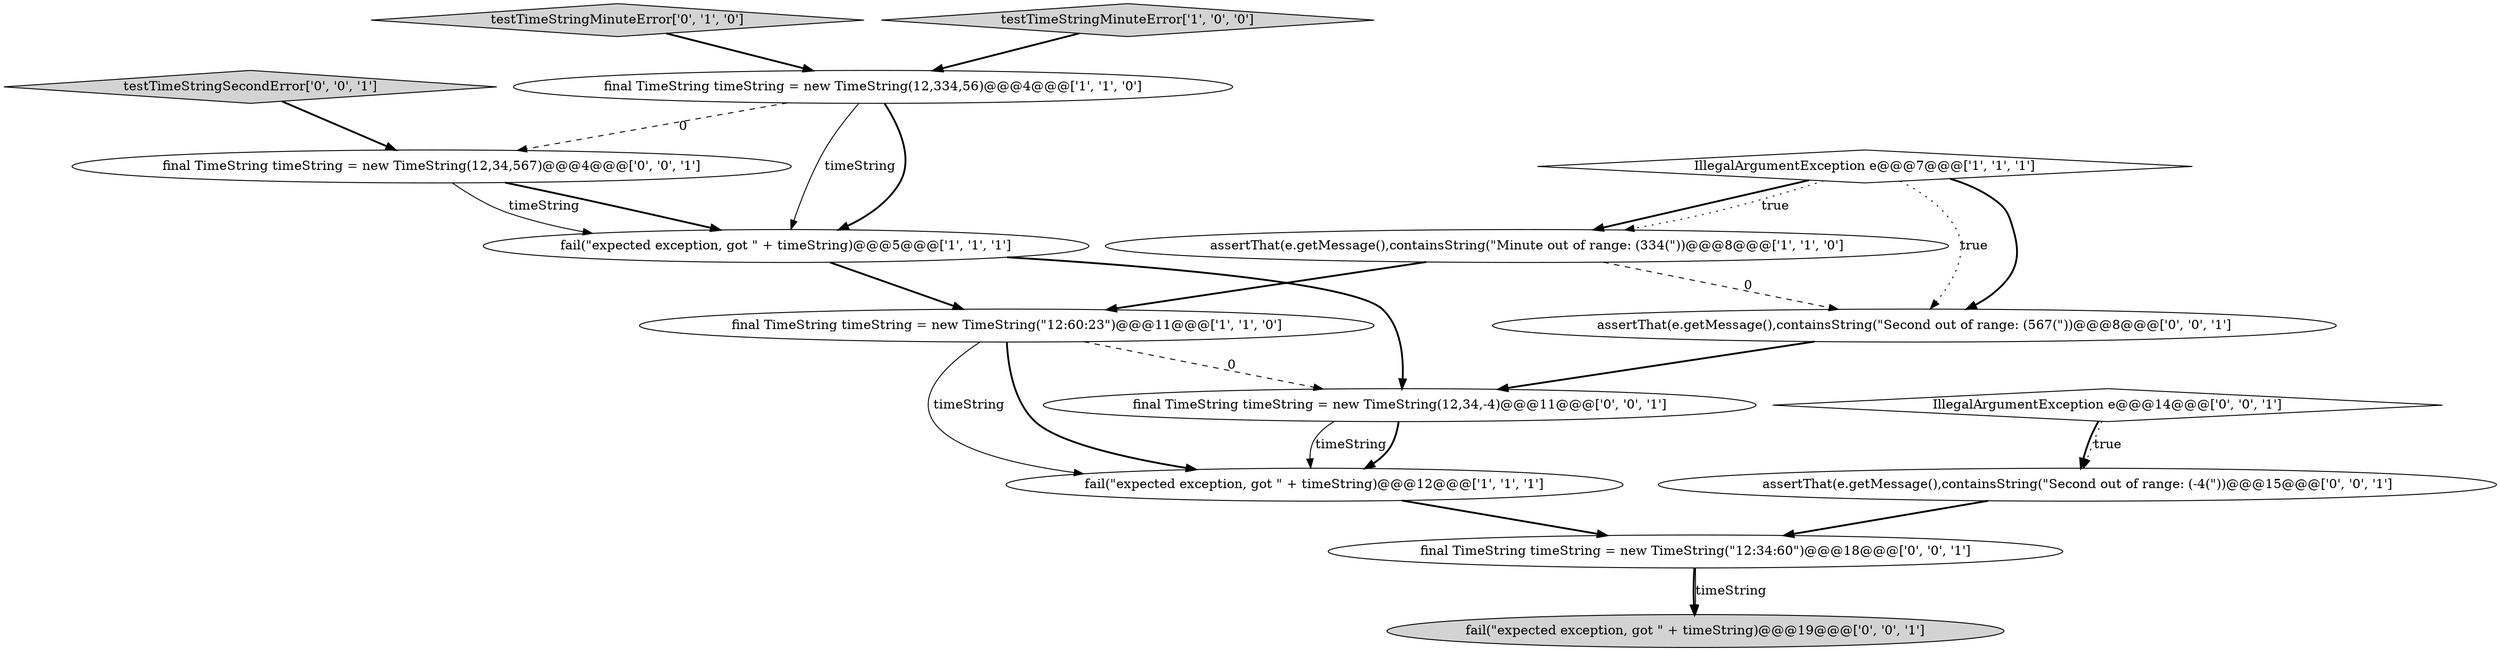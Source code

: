 digraph {
3 [style = filled, label = "IllegalArgumentException e@@@7@@@['1', '1', '1']", fillcolor = white, shape = diamond image = "AAA0AAABBB1BBB"];
7 [style = filled, label = "testTimeStringMinuteError['0', '1', '0']", fillcolor = lightgray, shape = diamond image = "AAA0AAABBB2BBB"];
1 [style = filled, label = "fail(\"expected exception, got \" + timeString)@@@5@@@['1', '1', '1']", fillcolor = white, shape = ellipse image = "AAA0AAABBB1BBB"];
5 [style = filled, label = "fail(\"expected exception, got \" + timeString)@@@12@@@['1', '1', '1']", fillcolor = white, shape = ellipse image = "AAA0AAABBB1BBB"];
0 [style = filled, label = "final TimeString timeString = new TimeString(\"12:60:23\")@@@11@@@['1', '1', '0']", fillcolor = white, shape = ellipse image = "AAA0AAABBB1BBB"];
11 [style = filled, label = "final TimeString timeString = new TimeString(12,34,567)@@@4@@@['0', '0', '1']", fillcolor = white, shape = ellipse image = "AAA0AAABBB3BBB"];
15 [style = filled, label = "assertThat(e.getMessage(),containsString(\"Second out of range: (-4(\"))@@@15@@@['0', '0', '1']", fillcolor = white, shape = ellipse image = "AAA0AAABBB3BBB"];
14 [style = filled, label = "assertThat(e.getMessage(),containsString(\"Second out of range: (567(\"))@@@8@@@['0', '0', '1']", fillcolor = white, shape = ellipse image = "AAA0AAABBB3BBB"];
4 [style = filled, label = "testTimeStringMinuteError['1', '0', '0']", fillcolor = lightgray, shape = diamond image = "AAA0AAABBB1BBB"];
13 [style = filled, label = "testTimeStringSecondError['0', '0', '1']", fillcolor = lightgray, shape = diamond image = "AAA0AAABBB3BBB"];
10 [style = filled, label = "fail(\"expected exception, got \" + timeString)@@@19@@@['0', '0', '1']", fillcolor = lightgray, shape = ellipse image = "AAA0AAABBB3BBB"];
2 [style = filled, label = "final TimeString timeString = new TimeString(12,334,56)@@@4@@@['1', '1', '0']", fillcolor = white, shape = ellipse image = "AAA0AAABBB1BBB"];
6 [style = filled, label = "assertThat(e.getMessage(),containsString(\"Minute out of range: (334(\"))@@@8@@@['1', '1', '0']", fillcolor = white, shape = ellipse image = "AAA0AAABBB1BBB"];
8 [style = filled, label = "final TimeString timeString = new TimeString(12,34,-4)@@@11@@@['0', '0', '1']", fillcolor = white, shape = ellipse image = "AAA0AAABBB3BBB"];
12 [style = filled, label = "IllegalArgumentException e@@@14@@@['0', '0', '1']", fillcolor = white, shape = diamond image = "AAA0AAABBB3BBB"];
9 [style = filled, label = "final TimeString timeString = new TimeString(\"12:34:60\")@@@18@@@['0', '0', '1']", fillcolor = white, shape = ellipse image = "AAA0AAABBB3BBB"];
0->5 [style = solid, label="timeString"];
1->8 [style = bold, label=""];
5->9 [style = bold, label=""];
11->1 [style = bold, label=""];
2->1 [style = bold, label=""];
3->14 [style = bold, label=""];
12->15 [style = bold, label=""];
2->1 [style = solid, label="timeString"];
12->15 [style = dotted, label="true"];
3->6 [style = bold, label=""];
6->0 [style = bold, label=""];
1->0 [style = bold, label=""];
4->2 [style = bold, label=""];
9->10 [style = bold, label=""];
6->14 [style = dashed, label="0"];
3->6 [style = dotted, label="true"];
13->11 [style = bold, label=""];
3->14 [style = dotted, label="true"];
8->5 [style = solid, label="timeString"];
8->5 [style = bold, label=""];
11->1 [style = solid, label="timeString"];
15->9 [style = bold, label=""];
7->2 [style = bold, label=""];
2->11 [style = dashed, label="0"];
0->8 [style = dashed, label="0"];
14->8 [style = bold, label=""];
9->10 [style = solid, label="timeString"];
0->5 [style = bold, label=""];
}
